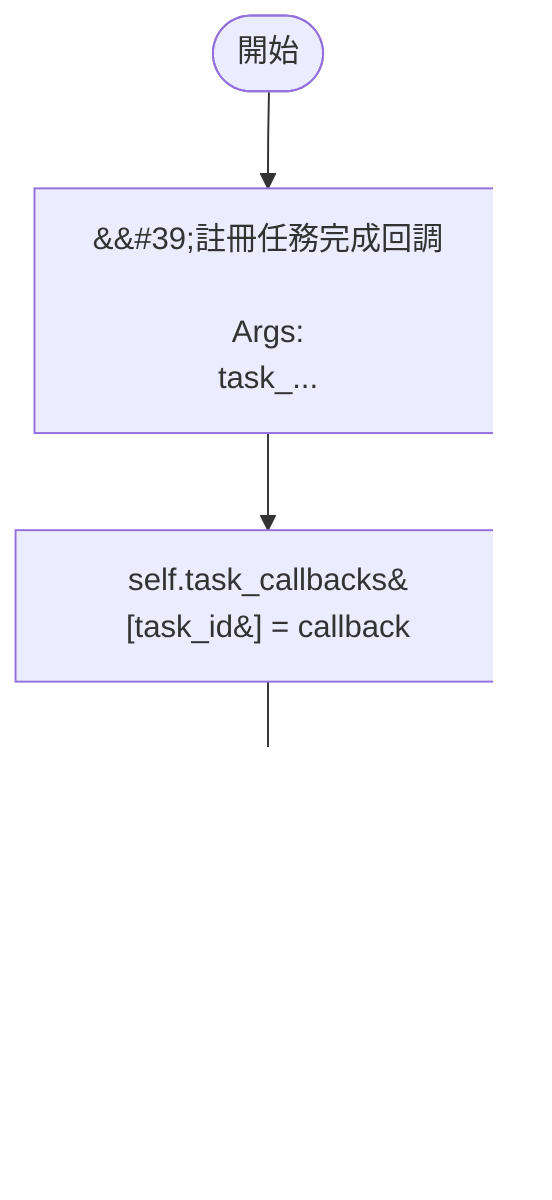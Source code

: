 flowchart TB
    n1([開始])
    n2([結束])
    n3[&amp;&#35;39;註冊任務完成回調\n\n        Args:\n            task_...]
    n4[self.task_callbacks&#91;task_id&#93; = callback]
    n5[logger.debug&#40;f&amp;&#35;39;Registered callback for ta...]
    n1 --> n3
    n3 --> n4
    n4 --> n5
    n5 --> n2